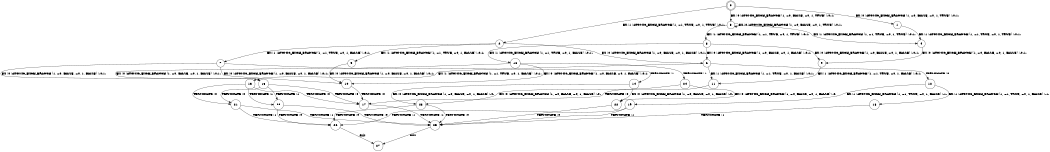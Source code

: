 digraph BCG {
size = "7, 10.5";
center = TRUE;
node [shape = circle];
0 [peripheries = 2];
0 -> 1 [label = "EX !0 !ATOMIC_EXCH_BRANCH (1, +0, FALSE, +0, 1, TRUE) !:0:1:"];
0 -> 2 [label = "EX !1 !ATOMIC_EXCH_BRANCH (1, +1, TRUE, +0, 1, TRUE) !:0:1:"];
0 -> 3 [label = "EX !0 !ATOMIC_EXCH_BRANCH (1, +0, FALSE, +0, 1, TRUE) !:0:1:"];
1 -> 4 [label = "EX !1 !ATOMIC_EXCH_BRANCH (1, +1, TRUE, +0, 1, TRUE) !:0:1:"];
2 -> 5 [label = "EX !1 !ATOMIC_EXCH_BRANCH (1, +1, TRUE, +0, 1, FALSE) !:0:1:"];
2 -> 6 [label = "EX !0 !ATOMIC_EXCH_BRANCH (1, +0, FALSE, +0, 1, FALSE) !:0:1:"];
2 -> 7 [label = "EX !1 !ATOMIC_EXCH_BRANCH (1, +1, TRUE, +0, 1, FALSE) !:0:1:"];
3 -> 4 [label = "EX !1 !ATOMIC_EXCH_BRANCH (1, +1, TRUE, +0, 1, TRUE) !:0:1:"];
3 -> 8 [label = "EX !1 !ATOMIC_EXCH_BRANCH (1, +1, TRUE, +0, 1, TRUE) !:0:1:"];
3 -> 3 [label = "EX !0 !ATOMIC_EXCH_BRANCH (1, +0, FALSE, +0, 1, TRUE) !:0:1:"];
4 -> 9 [label = "EX !0 !ATOMIC_EXCH_BRANCH (1, +0, FALSE, +0, 1, FALSE) !:0:1:"];
5 -> 10 [label = "EX !0 !ATOMIC_EXCH_BRANCH (1, +0, FALSE, +0, 1, FALSE) !:0:1:"];
6 -> 11 [label = "EX !1 !ATOMIC_EXCH_BRANCH (1, +1, TRUE, +0, 1, FALSE) !:0:1:"];
6 -> 12 [label = "TERMINATE !0"];
6 -> 13 [label = "EX !1 !ATOMIC_EXCH_BRANCH (1, +1, TRUE, +0, 1, FALSE) !:0:1:"];
7 -> 10 [label = "EX !0 !ATOMIC_EXCH_BRANCH (1, +0, FALSE, +0, 1, FALSE) !:0:1:"];
7 -> 14 [label = "TERMINATE !1"];
7 -> 15 [label = "EX !0 !ATOMIC_EXCH_BRANCH (1, +0, FALSE, +0, 1, FALSE) !:0:1:"];
8 -> 9 [label = "EX !0 !ATOMIC_EXCH_BRANCH (1, +0, FALSE, +0, 1, FALSE) !:0:1:"];
8 -> 16 [label = "EX !1 !ATOMIC_EXCH_BRANCH (1, +1, TRUE, +0, 1, FALSE) !:0:1:"];
8 -> 6 [label = "EX !0 !ATOMIC_EXCH_BRANCH (1, +0, FALSE, +0, 1, FALSE) !:0:1:"];
9 -> 11 [label = "EX !1 !ATOMIC_EXCH_BRANCH (1, +1, TRUE, +0, 1, FALSE) !:0:1:"];
10 -> 17 [label = "TERMINATE !0"];
11 -> 17 [label = "TERMINATE !0"];
12 -> 18 [label = "EX !1 !ATOMIC_EXCH_BRANCH (1, +1, TRUE, +0, 1, FALSE) !:1:"];
12 -> 19 [label = "EX !1 !ATOMIC_EXCH_BRANCH (1, +1, TRUE, +0, 1, FALSE) !:1:"];
13 -> 17 [label = "TERMINATE !0"];
13 -> 20 [label = "TERMINATE !1"];
13 -> 21 [label = "TERMINATE !0"];
14 -> 22 [label = "EX !0 !ATOMIC_EXCH_BRANCH (1, +0, FALSE, +0, 1, FALSE) !:0:"];
14 -> 23 [label = "EX !0 !ATOMIC_EXCH_BRANCH (1, +0, FALSE, +0, 1, FALSE) !:0:"];
15 -> 17 [label = "TERMINATE !0"];
15 -> 20 [label = "TERMINATE !1"];
15 -> 21 [label = "TERMINATE !0"];
16 -> 10 [label = "EX !0 !ATOMIC_EXCH_BRANCH (1, +0, FALSE, +0, 1, FALSE) !:0:1:"];
16 -> 24 [label = "TERMINATE !1"];
16 -> 15 [label = "EX !0 !ATOMIC_EXCH_BRANCH (1, +0, FALSE, +0, 1, FALSE) !:0:1:"];
17 -> 25 [label = "TERMINATE !1"];
18 -> 25 [label = "TERMINATE !1"];
19 -> 25 [label = "TERMINATE !1"];
19 -> 26 [label = "TERMINATE !1"];
20 -> 25 [label = "TERMINATE !0"];
20 -> 26 [label = "TERMINATE !0"];
21 -> 25 [label = "TERMINATE !1"];
21 -> 26 [label = "TERMINATE !1"];
22 -> 25 [label = "TERMINATE !0"];
23 -> 25 [label = "TERMINATE !0"];
23 -> 26 [label = "TERMINATE !0"];
24 -> 22 [label = "EX !0 !ATOMIC_EXCH_BRANCH (1, +0, FALSE, +0, 1, FALSE) !:0:"];
24 -> 23 [label = "EX !0 !ATOMIC_EXCH_BRANCH (1, +0, FALSE, +0, 1, FALSE) !:0:"];
25 -> 27 [label = "exit"];
26 -> 27 [label = "exit"];
}
